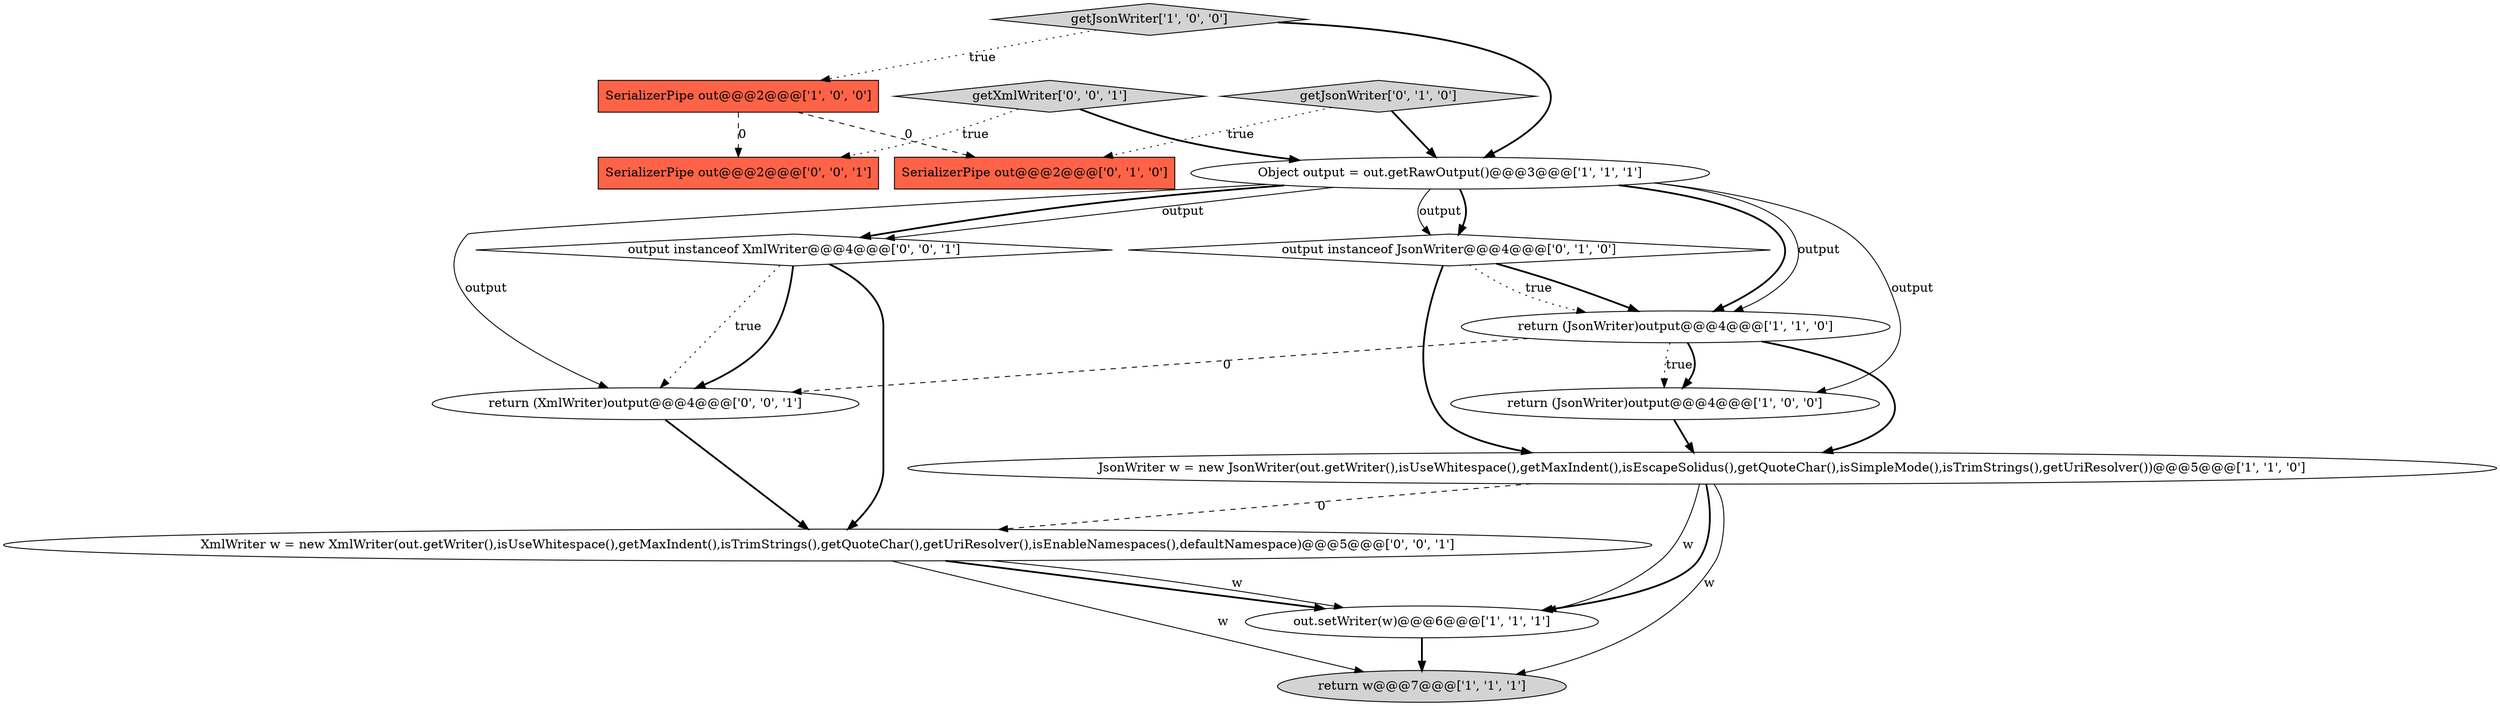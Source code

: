 digraph {
13 [style = filled, label = "output instanceof XmlWriter@@@4@@@['0', '0', '1']", fillcolor = white, shape = diamond image = "AAA0AAABBB3BBB"];
15 [style = filled, label = "SerializerPipe out@@@2@@@['0', '0', '1']", fillcolor = tomato, shape = box image = "AAA0AAABBB3BBB"];
1 [style = filled, label = "return (JsonWriter)output@@@4@@@['1', '0', '0']", fillcolor = white, shape = ellipse image = "AAA0AAABBB1BBB"];
3 [style = filled, label = "SerializerPipe out@@@2@@@['1', '0', '0']", fillcolor = tomato, shape = box image = "AAA1AAABBB1BBB"];
2 [style = filled, label = "JsonWriter w = new JsonWriter(out.getWriter(),isUseWhitespace(),getMaxIndent(),isEscapeSolidus(),getQuoteChar(),isSimpleMode(),isTrimStrings(),getUriResolver())@@@5@@@['1', '1', '0']", fillcolor = white, shape = ellipse image = "AAA0AAABBB1BBB"];
11 [style = filled, label = "XmlWriter w = new XmlWriter(out.getWriter(),isUseWhitespace(),getMaxIndent(),isTrimStrings(),getQuoteChar(),getUriResolver(),isEnableNamespaces(),defaultNamespace)@@@5@@@['0', '0', '1']", fillcolor = white, shape = ellipse image = "AAA0AAABBB3BBB"];
14 [style = filled, label = "return (XmlWriter)output@@@4@@@['0', '0', '1']", fillcolor = white, shape = ellipse image = "AAA0AAABBB3BBB"];
0 [style = filled, label = "return w@@@7@@@['1', '1', '1']", fillcolor = lightgray, shape = ellipse image = "AAA0AAABBB1BBB"];
5 [style = filled, label = "out.setWriter(w)@@@6@@@['1', '1', '1']", fillcolor = white, shape = ellipse image = "AAA0AAABBB1BBB"];
10 [style = filled, label = "output instanceof JsonWriter@@@4@@@['0', '1', '0']", fillcolor = white, shape = diamond image = "AAA0AAABBB2BBB"];
12 [style = filled, label = "getXmlWriter['0', '0', '1']", fillcolor = lightgray, shape = diamond image = "AAA0AAABBB3BBB"];
4 [style = filled, label = "return (JsonWriter)output@@@4@@@['1', '1', '0']", fillcolor = white, shape = ellipse image = "AAA0AAABBB1BBB"];
6 [style = filled, label = "Object output = out.getRawOutput()@@@3@@@['1', '1', '1']", fillcolor = white, shape = ellipse image = "AAA0AAABBB1BBB"];
8 [style = filled, label = "getJsonWriter['0', '1', '0']", fillcolor = lightgray, shape = diamond image = "AAA0AAABBB2BBB"];
7 [style = filled, label = "getJsonWriter['1', '0', '0']", fillcolor = lightgray, shape = diamond image = "AAA0AAABBB1BBB"];
9 [style = filled, label = "SerializerPipe out@@@2@@@['0', '1', '0']", fillcolor = tomato, shape = box image = "AAA1AAABBB2BBB"];
4->1 [style = dotted, label="true"];
6->13 [style = solid, label="output"];
12->15 [style = dotted, label="true"];
11->0 [style = solid, label="w"];
2->0 [style = solid, label="w"];
8->6 [style = bold, label=""];
4->2 [style = bold, label=""];
2->5 [style = solid, label="w"];
12->6 [style = bold, label=""];
13->11 [style = bold, label=""];
6->1 [style = solid, label="output"];
6->4 [style = bold, label=""];
11->5 [style = bold, label=""];
11->5 [style = solid, label="w"];
5->0 [style = bold, label=""];
3->9 [style = dashed, label="0"];
6->14 [style = solid, label="output"];
7->3 [style = dotted, label="true"];
6->13 [style = bold, label=""];
6->10 [style = bold, label=""];
7->6 [style = bold, label=""];
10->4 [style = bold, label=""];
3->15 [style = dashed, label="0"];
2->11 [style = dashed, label="0"];
10->2 [style = bold, label=""];
4->1 [style = bold, label=""];
1->2 [style = bold, label=""];
4->14 [style = dashed, label="0"];
8->9 [style = dotted, label="true"];
10->4 [style = dotted, label="true"];
13->14 [style = dotted, label="true"];
14->11 [style = bold, label=""];
6->4 [style = solid, label="output"];
13->14 [style = bold, label=""];
2->5 [style = bold, label=""];
6->10 [style = solid, label="output"];
}
